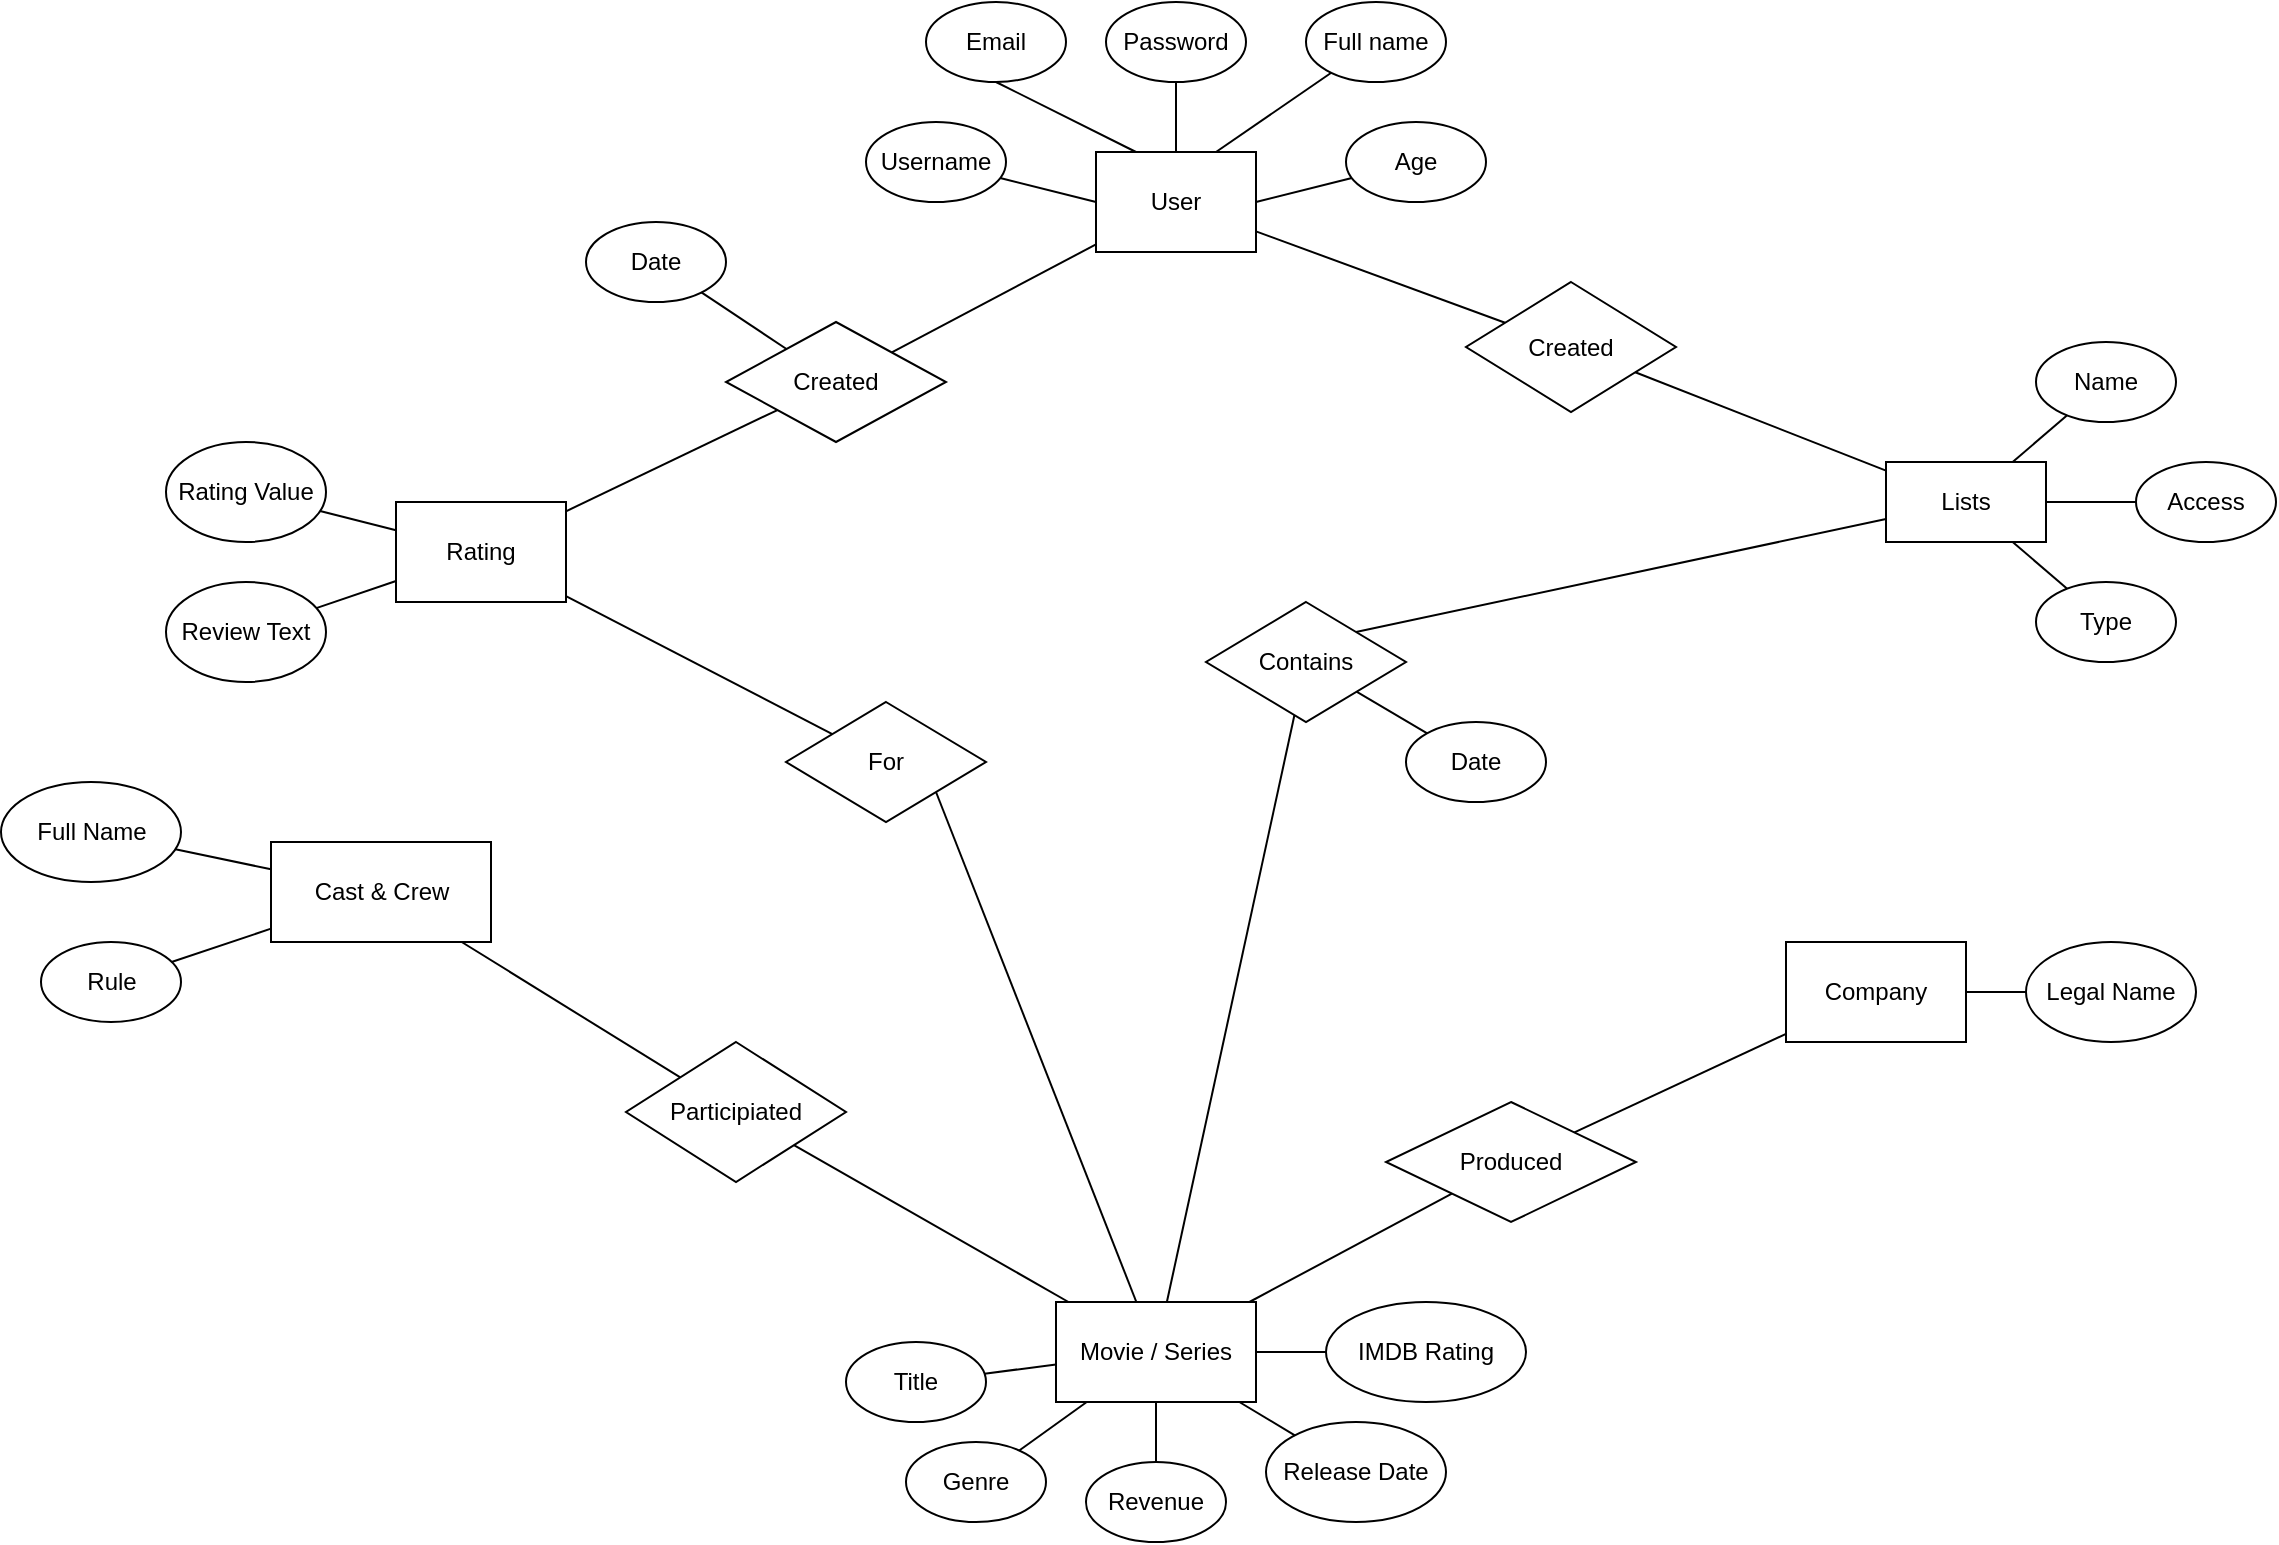 <mxfile version="26.0.5">
  <diagram name="Page-1" id="0yqOh3QDmOI4dV_MGvom">
    <mxGraphModel dx="1050" dy="619" grid="1" gridSize="10" guides="1" tooltips="1" connect="1" arrows="1" fold="1" page="1" pageScale="1" pageWidth="2339" pageHeight="3300" math="0" shadow="0">
      <root>
        <mxCell id="0" />
        <mxCell id="1" parent="0" />
        <mxCell id="63aWeEVfc-CjFOBOgRox-1" value="User" style="rounded=0;whiteSpace=wrap;html=1;" vertex="1" parent="1">
          <mxGeometry x="925" y="125" width="80" height="50" as="geometry" />
        </mxCell>
        <mxCell id="63aWeEVfc-CjFOBOgRox-2" value="Email" style="ellipse;whiteSpace=wrap;html=1;" vertex="1" parent="1">
          <mxGeometry x="840" y="50" width="70" height="40" as="geometry" />
        </mxCell>
        <mxCell id="63aWeEVfc-CjFOBOgRox-3" value="Username" style="ellipse;whiteSpace=wrap;html=1;" vertex="1" parent="1">
          <mxGeometry x="810" y="110" width="70" height="40" as="geometry" />
        </mxCell>
        <mxCell id="63aWeEVfc-CjFOBOgRox-4" value="Password" style="ellipse;whiteSpace=wrap;html=1;" vertex="1" parent="1">
          <mxGeometry x="930" y="50" width="70" height="40" as="geometry" />
        </mxCell>
        <mxCell id="63aWeEVfc-CjFOBOgRox-5" value="Age" style="ellipse;whiteSpace=wrap;html=1;" vertex="1" parent="1">
          <mxGeometry x="1050" y="110" width="70" height="40" as="geometry" />
        </mxCell>
        <mxCell id="63aWeEVfc-CjFOBOgRox-6" value="Full name" style="ellipse;whiteSpace=wrap;html=1;" vertex="1" parent="1">
          <mxGeometry x="1030" y="50" width="70" height="40" as="geometry" />
        </mxCell>
        <mxCell id="63aWeEVfc-CjFOBOgRox-8" style="edgeStyle=none;curved=1;rounded=0;orthogonalLoop=1;jettySize=auto;html=1;exitX=0;exitY=0.5;exitDx=0;exitDy=0;fontSize=12;startSize=8;endSize=8;" edge="1" parent="1" source="63aWeEVfc-CjFOBOgRox-2" target="63aWeEVfc-CjFOBOgRox-2">
          <mxGeometry relative="1" as="geometry" />
        </mxCell>
        <mxCell id="63aWeEVfc-CjFOBOgRox-14" value="" style="endArrow=none;html=1;rounded=0;fontSize=12;startSize=8;endSize=8;curved=1;entryX=0.5;entryY=0;entryDx=0;entryDy=0;" edge="1" parent="1" source="63aWeEVfc-CjFOBOgRox-4" target="63aWeEVfc-CjFOBOgRox-1">
          <mxGeometry width="50" height="50" relative="1" as="geometry">
            <mxPoint x="100" y="170" as="sourcePoint" />
            <mxPoint x="300" y="300" as="targetPoint" />
          </mxGeometry>
        </mxCell>
        <mxCell id="63aWeEVfc-CjFOBOgRox-15" value="" style="endArrow=none;html=1;rounded=0;fontSize=12;startSize=8;endSize=8;curved=1;entryX=0.5;entryY=1;entryDx=0;entryDy=0;exitX=0.25;exitY=0;exitDx=0;exitDy=0;" edge="1" parent="1" source="63aWeEVfc-CjFOBOgRox-1" target="63aWeEVfc-CjFOBOgRox-2">
          <mxGeometry width="50" height="50" relative="1" as="geometry">
            <mxPoint x="250" y="350" as="sourcePoint" />
            <mxPoint x="300" y="300" as="targetPoint" />
          </mxGeometry>
        </mxCell>
        <mxCell id="63aWeEVfc-CjFOBOgRox-16" style="edgeStyle=none;curved=1;rounded=0;orthogonalLoop=1;jettySize=auto;html=1;exitX=0.5;exitY=1;exitDx=0;exitDy=0;fontSize=12;startSize=8;endSize=8;" edge="1" parent="1" source="63aWeEVfc-CjFOBOgRox-2" target="63aWeEVfc-CjFOBOgRox-2">
          <mxGeometry relative="1" as="geometry" />
        </mxCell>
        <mxCell id="63aWeEVfc-CjFOBOgRox-17" value="" style="endArrow=none;html=1;rounded=0;fontSize=12;startSize=8;endSize=8;curved=1;exitX=0;exitY=0.5;exitDx=0;exitDy=0;" edge="1" parent="1" source="63aWeEVfc-CjFOBOgRox-1" target="63aWeEVfc-CjFOBOgRox-3">
          <mxGeometry width="50" height="50" relative="1" as="geometry">
            <mxPoint x="60" y="230" as="sourcePoint" />
            <mxPoint x="110" y="180" as="targetPoint" />
          </mxGeometry>
        </mxCell>
        <mxCell id="63aWeEVfc-CjFOBOgRox-18" value="" style="endArrow=none;html=1;rounded=0;fontSize=12;startSize=8;endSize=8;curved=1;exitX=1;exitY=0.5;exitDx=0;exitDy=0;" edge="1" parent="1" source="63aWeEVfc-CjFOBOgRox-1" target="63aWeEVfc-CjFOBOgRox-5">
          <mxGeometry width="50" height="50" relative="1" as="geometry">
            <mxPoint x="170" y="250" as="sourcePoint" />
            <mxPoint x="220" y="200" as="targetPoint" />
          </mxGeometry>
        </mxCell>
        <mxCell id="63aWeEVfc-CjFOBOgRox-19" value="" style="endArrow=none;html=1;rounded=0;fontSize=12;startSize=8;endSize=8;curved=1;exitX=0.75;exitY=0;exitDx=0;exitDy=0;" edge="1" parent="1" source="63aWeEVfc-CjFOBOgRox-1" target="63aWeEVfc-CjFOBOgRox-6">
          <mxGeometry width="50" height="50" relative="1" as="geometry">
            <mxPoint x="200" y="210" as="sourcePoint" />
            <mxPoint x="250" y="160" as="targetPoint" />
          </mxGeometry>
        </mxCell>
        <mxCell id="63aWeEVfc-CjFOBOgRox-22" value="Rating" style="rounded=0;whiteSpace=wrap;html=1;" vertex="1" parent="1">
          <mxGeometry x="575" y="300" width="85" height="50" as="geometry" />
        </mxCell>
        <mxCell id="63aWeEVfc-CjFOBOgRox-23" value="Review Text" style="ellipse;whiteSpace=wrap;html=1;" vertex="1" parent="1">
          <mxGeometry x="460" y="340" width="80" height="50" as="geometry" />
        </mxCell>
        <mxCell id="63aWeEVfc-CjFOBOgRox-24" value="Rating Value" style="ellipse;whiteSpace=wrap;html=1;" vertex="1" parent="1">
          <mxGeometry x="460" y="270" width="80" height="50" as="geometry" />
        </mxCell>
        <mxCell id="63aWeEVfc-CjFOBOgRox-27" value="" style="endArrow=none;html=1;rounded=0;fontSize=12;startSize=8;endSize=8;curved=1;" edge="1" parent="1" source="63aWeEVfc-CjFOBOgRox-22" target="63aWeEVfc-CjFOBOgRox-24">
          <mxGeometry width="50" height="50" relative="1" as="geometry">
            <mxPoint x="670" y="400" as="sourcePoint" />
            <mxPoint x="720" y="350" as="targetPoint" />
          </mxGeometry>
        </mxCell>
        <mxCell id="63aWeEVfc-CjFOBOgRox-28" value="" style="endArrow=none;html=1;rounded=0;fontSize=12;startSize=8;endSize=8;curved=1;" edge="1" parent="1" source="63aWeEVfc-CjFOBOgRox-23" target="63aWeEVfc-CjFOBOgRox-22">
          <mxGeometry width="50" height="50" relative="1" as="geometry">
            <mxPoint x="530" y="400" as="sourcePoint" />
            <mxPoint x="580" y="350" as="targetPoint" />
          </mxGeometry>
        </mxCell>
        <mxCell id="63aWeEVfc-CjFOBOgRox-30" value="Movie / Series" style="rounded=0;whiteSpace=wrap;html=1;" vertex="1" parent="1">
          <mxGeometry x="905" y="700" width="100" height="50" as="geometry" />
        </mxCell>
        <mxCell id="63aWeEVfc-CjFOBOgRox-31" value="Title" style="ellipse;whiteSpace=wrap;html=1;" vertex="1" parent="1">
          <mxGeometry x="800" y="720" width="70" height="40" as="geometry" />
        </mxCell>
        <mxCell id="63aWeEVfc-CjFOBOgRox-32" value="Genre" style="ellipse;whiteSpace=wrap;html=1;" vertex="1" parent="1">
          <mxGeometry x="830" y="770" width="70" height="40" as="geometry" />
        </mxCell>
        <mxCell id="63aWeEVfc-CjFOBOgRox-33" value="IMDB Rating" style="ellipse;whiteSpace=wrap;html=1;" vertex="1" parent="1">
          <mxGeometry x="1040" y="700" width="100" height="50" as="geometry" />
        </mxCell>
        <mxCell id="63aWeEVfc-CjFOBOgRox-34" value="Revenue" style="ellipse;whiteSpace=wrap;html=1;" vertex="1" parent="1">
          <mxGeometry x="920" y="780" width="70" height="40" as="geometry" />
        </mxCell>
        <mxCell id="63aWeEVfc-CjFOBOgRox-35" value="Release Date" style="ellipse;whiteSpace=wrap;html=1;" vertex="1" parent="1">
          <mxGeometry x="1010" y="760" width="90" height="50" as="geometry" />
        </mxCell>
        <mxCell id="63aWeEVfc-CjFOBOgRox-37" value="" style="endArrow=none;html=1;rounded=0;fontSize=12;startSize=8;endSize=8;curved=1;" edge="1" parent="1" source="63aWeEVfc-CjFOBOgRox-31" target="63aWeEVfc-CjFOBOgRox-30">
          <mxGeometry width="50" height="50" relative="1" as="geometry">
            <mxPoint x="865" y="760" as="sourcePoint" />
            <mxPoint x="915" y="710" as="targetPoint" />
          </mxGeometry>
        </mxCell>
        <mxCell id="63aWeEVfc-CjFOBOgRox-38" value="" style="endArrow=none;html=1;rounded=0;fontSize=12;startSize=8;endSize=8;curved=1;" edge="1" parent="1" source="63aWeEVfc-CjFOBOgRox-32" target="63aWeEVfc-CjFOBOgRox-30">
          <mxGeometry width="50" height="50" relative="1" as="geometry">
            <mxPoint x="650" y="640" as="sourcePoint" />
            <mxPoint x="700" y="590" as="targetPoint" />
          </mxGeometry>
        </mxCell>
        <mxCell id="63aWeEVfc-CjFOBOgRox-40" value="" style="endArrow=none;html=1;rounded=0;fontSize=12;startSize=8;endSize=8;curved=1;entryX=0.5;entryY=1;entryDx=0;entryDy=0;" edge="1" parent="1" source="63aWeEVfc-CjFOBOgRox-34" target="63aWeEVfc-CjFOBOgRox-30">
          <mxGeometry width="50" height="50" relative="1" as="geometry">
            <mxPoint x="930" y="790" as="sourcePoint" />
            <mxPoint x="980" y="740" as="targetPoint" />
          </mxGeometry>
        </mxCell>
        <mxCell id="63aWeEVfc-CjFOBOgRox-41" value="" style="endArrow=none;html=1;rounded=0;fontSize=12;startSize=8;endSize=8;curved=1;" edge="1" parent="1" source="63aWeEVfc-CjFOBOgRox-30" target="63aWeEVfc-CjFOBOgRox-35">
          <mxGeometry width="50" height="50" relative="1" as="geometry">
            <mxPoint x="650" y="640" as="sourcePoint" />
            <mxPoint x="700" y="590" as="targetPoint" />
          </mxGeometry>
        </mxCell>
        <mxCell id="63aWeEVfc-CjFOBOgRox-42" value="" style="endArrow=none;html=1;rounded=0;fontSize=12;startSize=8;endSize=8;curved=1;" edge="1" parent="1" source="63aWeEVfc-CjFOBOgRox-33" target="63aWeEVfc-CjFOBOgRox-30">
          <mxGeometry width="50" height="50" relative="1" as="geometry">
            <mxPoint x="650" y="640" as="sourcePoint" />
            <mxPoint x="700" y="590" as="targetPoint" />
          </mxGeometry>
        </mxCell>
        <mxCell id="63aWeEVfc-CjFOBOgRox-43" value="Created" style="rhombus;whiteSpace=wrap;html=1;rotation=0;" vertex="1" parent="1">
          <mxGeometry x="740" y="210" width="110" height="60" as="geometry" />
        </mxCell>
        <mxCell id="63aWeEVfc-CjFOBOgRox-44" value="Date" style="ellipse;whiteSpace=wrap;html=1;rotation=0;" vertex="1" parent="1">
          <mxGeometry x="670" y="160" width="70" height="40" as="geometry" />
        </mxCell>
        <mxCell id="63aWeEVfc-CjFOBOgRox-48" value="" style="endArrow=none;html=1;rounded=0;fontSize=12;startSize=8;endSize=8;curved=1;" edge="1" parent="1" source="63aWeEVfc-CjFOBOgRox-44" target="63aWeEVfc-CjFOBOgRox-43">
          <mxGeometry width="50" height="50" relative="1" as="geometry">
            <mxPoint x="790" y="350" as="sourcePoint" />
            <mxPoint x="840" y="300" as="targetPoint" />
          </mxGeometry>
        </mxCell>
        <mxCell id="63aWeEVfc-CjFOBOgRox-49" value="" style="endArrow=none;html=1;rounded=0;fontSize=12;startSize=8;endSize=8;curved=1;" edge="1" parent="1" source="63aWeEVfc-CjFOBOgRox-43" target="63aWeEVfc-CjFOBOgRox-1">
          <mxGeometry width="50" height="50" relative="1" as="geometry">
            <mxPoint x="790" y="350" as="sourcePoint" />
            <mxPoint x="840" y="300" as="targetPoint" />
          </mxGeometry>
        </mxCell>
        <mxCell id="63aWeEVfc-CjFOBOgRox-50" value="" style="endArrow=none;html=1;rounded=0;fontSize=12;startSize=8;endSize=8;curved=1;" edge="1" parent="1" source="63aWeEVfc-CjFOBOgRox-22" target="63aWeEVfc-CjFOBOgRox-43">
          <mxGeometry width="50" height="50" relative="1" as="geometry">
            <mxPoint x="790" y="350" as="sourcePoint" />
            <mxPoint x="840" y="300" as="targetPoint" />
          </mxGeometry>
        </mxCell>
        <mxCell id="63aWeEVfc-CjFOBOgRox-51" value="For" style="rhombus;whiteSpace=wrap;html=1;" vertex="1" parent="1">
          <mxGeometry x="770" y="400" width="100" height="60" as="geometry" />
        </mxCell>
        <mxCell id="63aWeEVfc-CjFOBOgRox-52" value="" style="endArrow=none;html=1;rounded=0;fontSize=12;startSize=8;endSize=8;curved=1;" edge="1" parent="1" source="63aWeEVfc-CjFOBOgRox-22" target="63aWeEVfc-CjFOBOgRox-51">
          <mxGeometry width="50" height="50" relative="1" as="geometry">
            <mxPoint x="790" y="350" as="sourcePoint" />
            <mxPoint x="840" y="300" as="targetPoint" />
          </mxGeometry>
        </mxCell>
        <mxCell id="63aWeEVfc-CjFOBOgRox-53" value="" style="endArrow=none;html=1;rounded=0;fontSize=12;startSize=8;endSize=8;curved=1;exitX=1;exitY=1;exitDx=0;exitDy=0;" edge="1" parent="1" source="63aWeEVfc-CjFOBOgRox-51" target="63aWeEVfc-CjFOBOgRox-30">
          <mxGeometry width="50" height="50" relative="1" as="geometry">
            <mxPoint x="790" y="350" as="sourcePoint" />
            <mxPoint x="840" y="300" as="targetPoint" />
          </mxGeometry>
        </mxCell>
        <mxCell id="63aWeEVfc-CjFOBOgRox-54" value="Access" style="ellipse;whiteSpace=wrap;html=1;" vertex="1" parent="1">
          <mxGeometry x="1445" y="280" width="70" height="40" as="geometry" />
        </mxCell>
        <mxCell id="63aWeEVfc-CjFOBOgRox-55" value="Lists" style="rounded=0;whiteSpace=wrap;html=1;" vertex="1" parent="1">
          <mxGeometry x="1320" y="280" width="80" height="40" as="geometry" />
        </mxCell>
        <mxCell id="63aWeEVfc-CjFOBOgRox-56" value="Type" style="ellipse;whiteSpace=wrap;html=1;" vertex="1" parent="1">
          <mxGeometry x="1395" y="340" width="70" height="40" as="geometry" />
        </mxCell>
        <mxCell id="63aWeEVfc-CjFOBOgRox-57" value="Name" style="ellipse;whiteSpace=wrap;html=1;" vertex="1" parent="1">
          <mxGeometry x="1395" y="220" width="70" height="40" as="geometry" />
        </mxCell>
        <mxCell id="63aWeEVfc-CjFOBOgRox-58" value="" style="endArrow=none;html=1;rounded=0;fontSize=12;startSize=8;endSize=8;curved=1;" edge="1" parent="1" source="63aWeEVfc-CjFOBOgRox-55" target="63aWeEVfc-CjFOBOgRox-57">
          <mxGeometry width="50" height="50" relative="1" as="geometry">
            <mxPoint x="985" y="330" as="sourcePoint" />
            <mxPoint x="1035" y="280" as="targetPoint" />
          </mxGeometry>
        </mxCell>
        <mxCell id="63aWeEVfc-CjFOBOgRox-59" value="" style="endArrow=none;html=1;rounded=0;fontSize=12;startSize=8;endSize=8;curved=1;" edge="1" parent="1" source="63aWeEVfc-CjFOBOgRox-55" target="63aWeEVfc-CjFOBOgRox-54">
          <mxGeometry width="50" height="50" relative="1" as="geometry">
            <mxPoint x="1345" y="310" as="sourcePoint" />
            <mxPoint x="1035" y="280" as="targetPoint" />
          </mxGeometry>
        </mxCell>
        <mxCell id="63aWeEVfc-CjFOBOgRox-62" value="" style="endArrow=none;html=1;rounded=0;fontSize=12;startSize=8;endSize=8;curved=1;" edge="1" parent="1" source="63aWeEVfc-CjFOBOgRox-55" target="63aWeEVfc-CjFOBOgRox-56">
          <mxGeometry width="50" height="50" relative="1" as="geometry">
            <mxPoint x="985" y="330" as="sourcePoint" />
            <mxPoint x="1035" y="280" as="targetPoint" />
          </mxGeometry>
        </mxCell>
        <mxCell id="63aWeEVfc-CjFOBOgRox-63" value="Created" style="rhombus;whiteSpace=wrap;html=1;" vertex="1" parent="1">
          <mxGeometry x="1110" y="190" width="105" height="65" as="geometry" />
        </mxCell>
        <mxCell id="63aWeEVfc-CjFOBOgRox-64" value="" style="endArrow=none;html=1;rounded=0;fontSize=12;startSize=8;endSize=8;curved=1;" edge="1" parent="1" source="63aWeEVfc-CjFOBOgRox-1" target="63aWeEVfc-CjFOBOgRox-63">
          <mxGeometry width="50" height="50" relative="1" as="geometry">
            <mxPoint x="1020" y="350" as="sourcePoint" />
            <mxPoint x="1070" y="300" as="targetPoint" />
          </mxGeometry>
        </mxCell>
        <mxCell id="63aWeEVfc-CjFOBOgRox-65" value="" style="endArrow=none;html=1;rounded=0;fontSize=12;startSize=8;endSize=8;curved=1;" edge="1" parent="1" source="63aWeEVfc-CjFOBOgRox-55" target="63aWeEVfc-CjFOBOgRox-63">
          <mxGeometry width="50" height="50" relative="1" as="geometry">
            <mxPoint x="1020" y="350" as="sourcePoint" />
            <mxPoint x="1070" y="300" as="targetPoint" />
          </mxGeometry>
        </mxCell>
        <mxCell id="63aWeEVfc-CjFOBOgRox-66" value="Contains" style="rhombus;whiteSpace=wrap;html=1;" vertex="1" parent="1">
          <mxGeometry x="980" y="350" width="100" height="60" as="geometry" />
        </mxCell>
        <mxCell id="63aWeEVfc-CjFOBOgRox-74" value="" style="endArrow=none;html=1;rounded=0;fontSize=12;startSize=8;endSize=8;curved=1;exitX=1;exitY=0;exitDx=0;exitDy=0;" edge="1" parent="1" source="63aWeEVfc-CjFOBOgRox-66" target="63aWeEVfc-CjFOBOgRox-55">
          <mxGeometry width="50" height="50" relative="1" as="geometry">
            <mxPoint x="1230" y="430" as="sourcePoint" />
            <mxPoint x="1270" y="370" as="targetPoint" />
          </mxGeometry>
        </mxCell>
        <mxCell id="63aWeEVfc-CjFOBOgRox-76" value="" style="endArrow=none;html=1;rounded=0;fontSize=12;startSize=8;endSize=8;curved=1;" edge="1" parent="1" source="63aWeEVfc-CjFOBOgRox-30" target="63aWeEVfc-CjFOBOgRox-66">
          <mxGeometry width="50" height="50" relative="1" as="geometry">
            <mxPoint x="1040" y="350" as="sourcePoint" />
            <mxPoint x="1090" y="300" as="targetPoint" />
          </mxGeometry>
        </mxCell>
        <mxCell id="63aWeEVfc-CjFOBOgRox-77" value="Cast &amp;amp; Crew" style="rounded=0;whiteSpace=wrap;html=1;" vertex="1" parent="1">
          <mxGeometry x="512.5" y="470" width="110" height="50" as="geometry" />
        </mxCell>
        <mxCell id="63aWeEVfc-CjFOBOgRox-78" value="Full Name" style="ellipse;whiteSpace=wrap;html=1;" vertex="1" parent="1">
          <mxGeometry x="377.5" y="440" width="90" height="50" as="geometry" />
        </mxCell>
        <mxCell id="63aWeEVfc-CjFOBOgRox-79" value="Rule" style="ellipse;whiteSpace=wrap;html=1;" vertex="1" parent="1">
          <mxGeometry x="397.5" y="520" width="70" height="40" as="geometry" />
        </mxCell>
        <mxCell id="63aWeEVfc-CjFOBOgRox-80" value="" style="endArrow=none;html=1;rounded=0;fontSize=12;startSize=8;endSize=8;curved=1;" edge="1" parent="1" source="63aWeEVfc-CjFOBOgRox-78" target="63aWeEVfc-CjFOBOgRox-77">
          <mxGeometry width="50" height="50" relative="1" as="geometry">
            <mxPoint x="647.5" y="660" as="sourcePoint" />
            <mxPoint x="697.5" y="610" as="targetPoint" />
          </mxGeometry>
        </mxCell>
        <mxCell id="63aWeEVfc-CjFOBOgRox-81" value="" style="endArrow=none;html=1;rounded=0;fontSize=12;startSize=8;endSize=8;curved=1;" edge="1" parent="1" source="63aWeEVfc-CjFOBOgRox-79" target="63aWeEVfc-CjFOBOgRox-77">
          <mxGeometry width="50" height="50" relative="1" as="geometry">
            <mxPoint x="647.5" y="660" as="sourcePoint" />
            <mxPoint x="697.5" y="610" as="targetPoint" />
          </mxGeometry>
        </mxCell>
        <mxCell id="63aWeEVfc-CjFOBOgRox-82" value="Participiated" style="rhombus;whiteSpace=wrap;html=1;" vertex="1" parent="1">
          <mxGeometry x="690" y="570" width="110" height="70" as="geometry" />
        </mxCell>
        <mxCell id="63aWeEVfc-CjFOBOgRox-83" value="" style="endArrow=none;html=1;rounded=0;fontSize=12;startSize=8;endSize=8;curved=1;" edge="1" parent="1" source="63aWeEVfc-CjFOBOgRox-82" target="63aWeEVfc-CjFOBOgRox-77">
          <mxGeometry width="50" height="50" relative="1" as="geometry">
            <mxPoint x="710" y="650" as="sourcePoint" />
            <mxPoint x="760" y="600" as="targetPoint" />
          </mxGeometry>
        </mxCell>
        <mxCell id="63aWeEVfc-CjFOBOgRox-84" value="" style="endArrow=none;html=1;rounded=0;fontSize=12;startSize=8;endSize=8;curved=1;" edge="1" parent="1" source="63aWeEVfc-CjFOBOgRox-82" target="63aWeEVfc-CjFOBOgRox-30">
          <mxGeometry width="50" height="50" relative="1" as="geometry">
            <mxPoint x="710" y="650" as="sourcePoint" />
            <mxPoint x="760" y="600" as="targetPoint" />
          </mxGeometry>
        </mxCell>
        <mxCell id="63aWeEVfc-CjFOBOgRox-85" value="Date" style="ellipse;whiteSpace=wrap;html=1;" vertex="1" parent="1">
          <mxGeometry x="1080" y="410" width="70" height="40" as="geometry" />
        </mxCell>
        <mxCell id="63aWeEVfc-CjFOBOgRox-86" value="" style="endArrow=none;html=1;rounded=0;fontSize=12;startSize=8;endSize=8;curved=1;" edge="1" parent="1" source="63aWeEVfc-CjFOBOgRox-66" target="63aWeEVfc-CjFOBOgRox-85">
          <mxGeometry width="50" height="50" relative="1" as="geometry">
            <mxPoint x="1120" y="340" as="sourcePoint" />
            <mxPoint x="1170" y="290" as="targetPoint" />
          </mxGeometry>
        </mxCell>
        <mxCell id="63aWeEVfc-CjFOBOgRox-87" value="Legal Name" style="ellipse;whiteSpace=wrap;html=1;" vertex="1" parent="1">
          <mxGeometry x="1390" y="520" width="85" height="50" as="geometry" />
        </mxCell>
        <mxCell id="63aWeEVfc-CjFOBOgRox-88" value="Company" style="rounded=0;whiteSpace=wrap;html=1;" vertex="1" parent="1">
          <mxGeometry x="1270" y="520" width="90" height="50" as="geometry" />
        </mxCell>
        <mxCell id="63aWeEVfc-CjFOBOgRox-89" value="" style="endArrow=none;html=1;rounded=0;fontSize=12;startSize=8;endSize=8;curved=1;" edge="1" parent="1" source="63aWeEVfc-CjFOBOgRox-88" target="63aWeEVfc-CjFOBOgRox-87">
          <mxGeometry width="50" height="50" relative="1" as="geometry">
            <mxPoint x="1070" y="580" as="sourcePoint" />
            <mxPoint x="1120" y="530" as="targetPoint" />
          </mxGeometry>
        </mxCell>
        <mxCell id="63aWeEVfc-CjFOBOgRox-90" value="Produced" style="rhombus;whiteSpace=wrap;html=1;" vertex="1" parent="1">
          <mxGeometry x="1070" y="600" width="125" height="60" as="geometry" />
        </mxCell>
        <mxCell id="63aWeEVfc-CjFOBOgRox-91" value="" style="endArrow=none;html=1;rounded=0;fontSize=12;startSize=8;endSize=8;curved=1;" edge="1" parent="1" source="63aWeEVfc-CjFOBOgRox-90" target="63aWeEVfc-CjFOBOgRox-88">
          <mxGeometry width="50" height="50" relative="1" as="geometry">
            <mxPoint x="1000" y="650" as="sourcePoint" />
            <mxPoint x="1050" y="600" as="targetPoint" />
          </mxGeometry>
        </mxCell>
        <mxCell id="63aWeEVfc-CjFOBOgRox-92" value="" style="endArrow=none;html=1;rounded=0;fontSize=12;startSize=8;endSize=8;curved=1;" edge="1" parent="1" source="63aWeEVfc-CjFOBOgRox-30" target="63aWeEVfc-CjFOBOgRox-90">
          <mxGeometry width="50" height="50" relative="1" as="geometry">
            <mxPoint x="1000" y="650" as="sourcePoint" />
            <mxPoint x="1050" y="600" as="targetPoint" />
          </mxGeometry>
        </mxCell>
      </root>
    </mxGraphModel>
  </diagram>
</mxfile>

